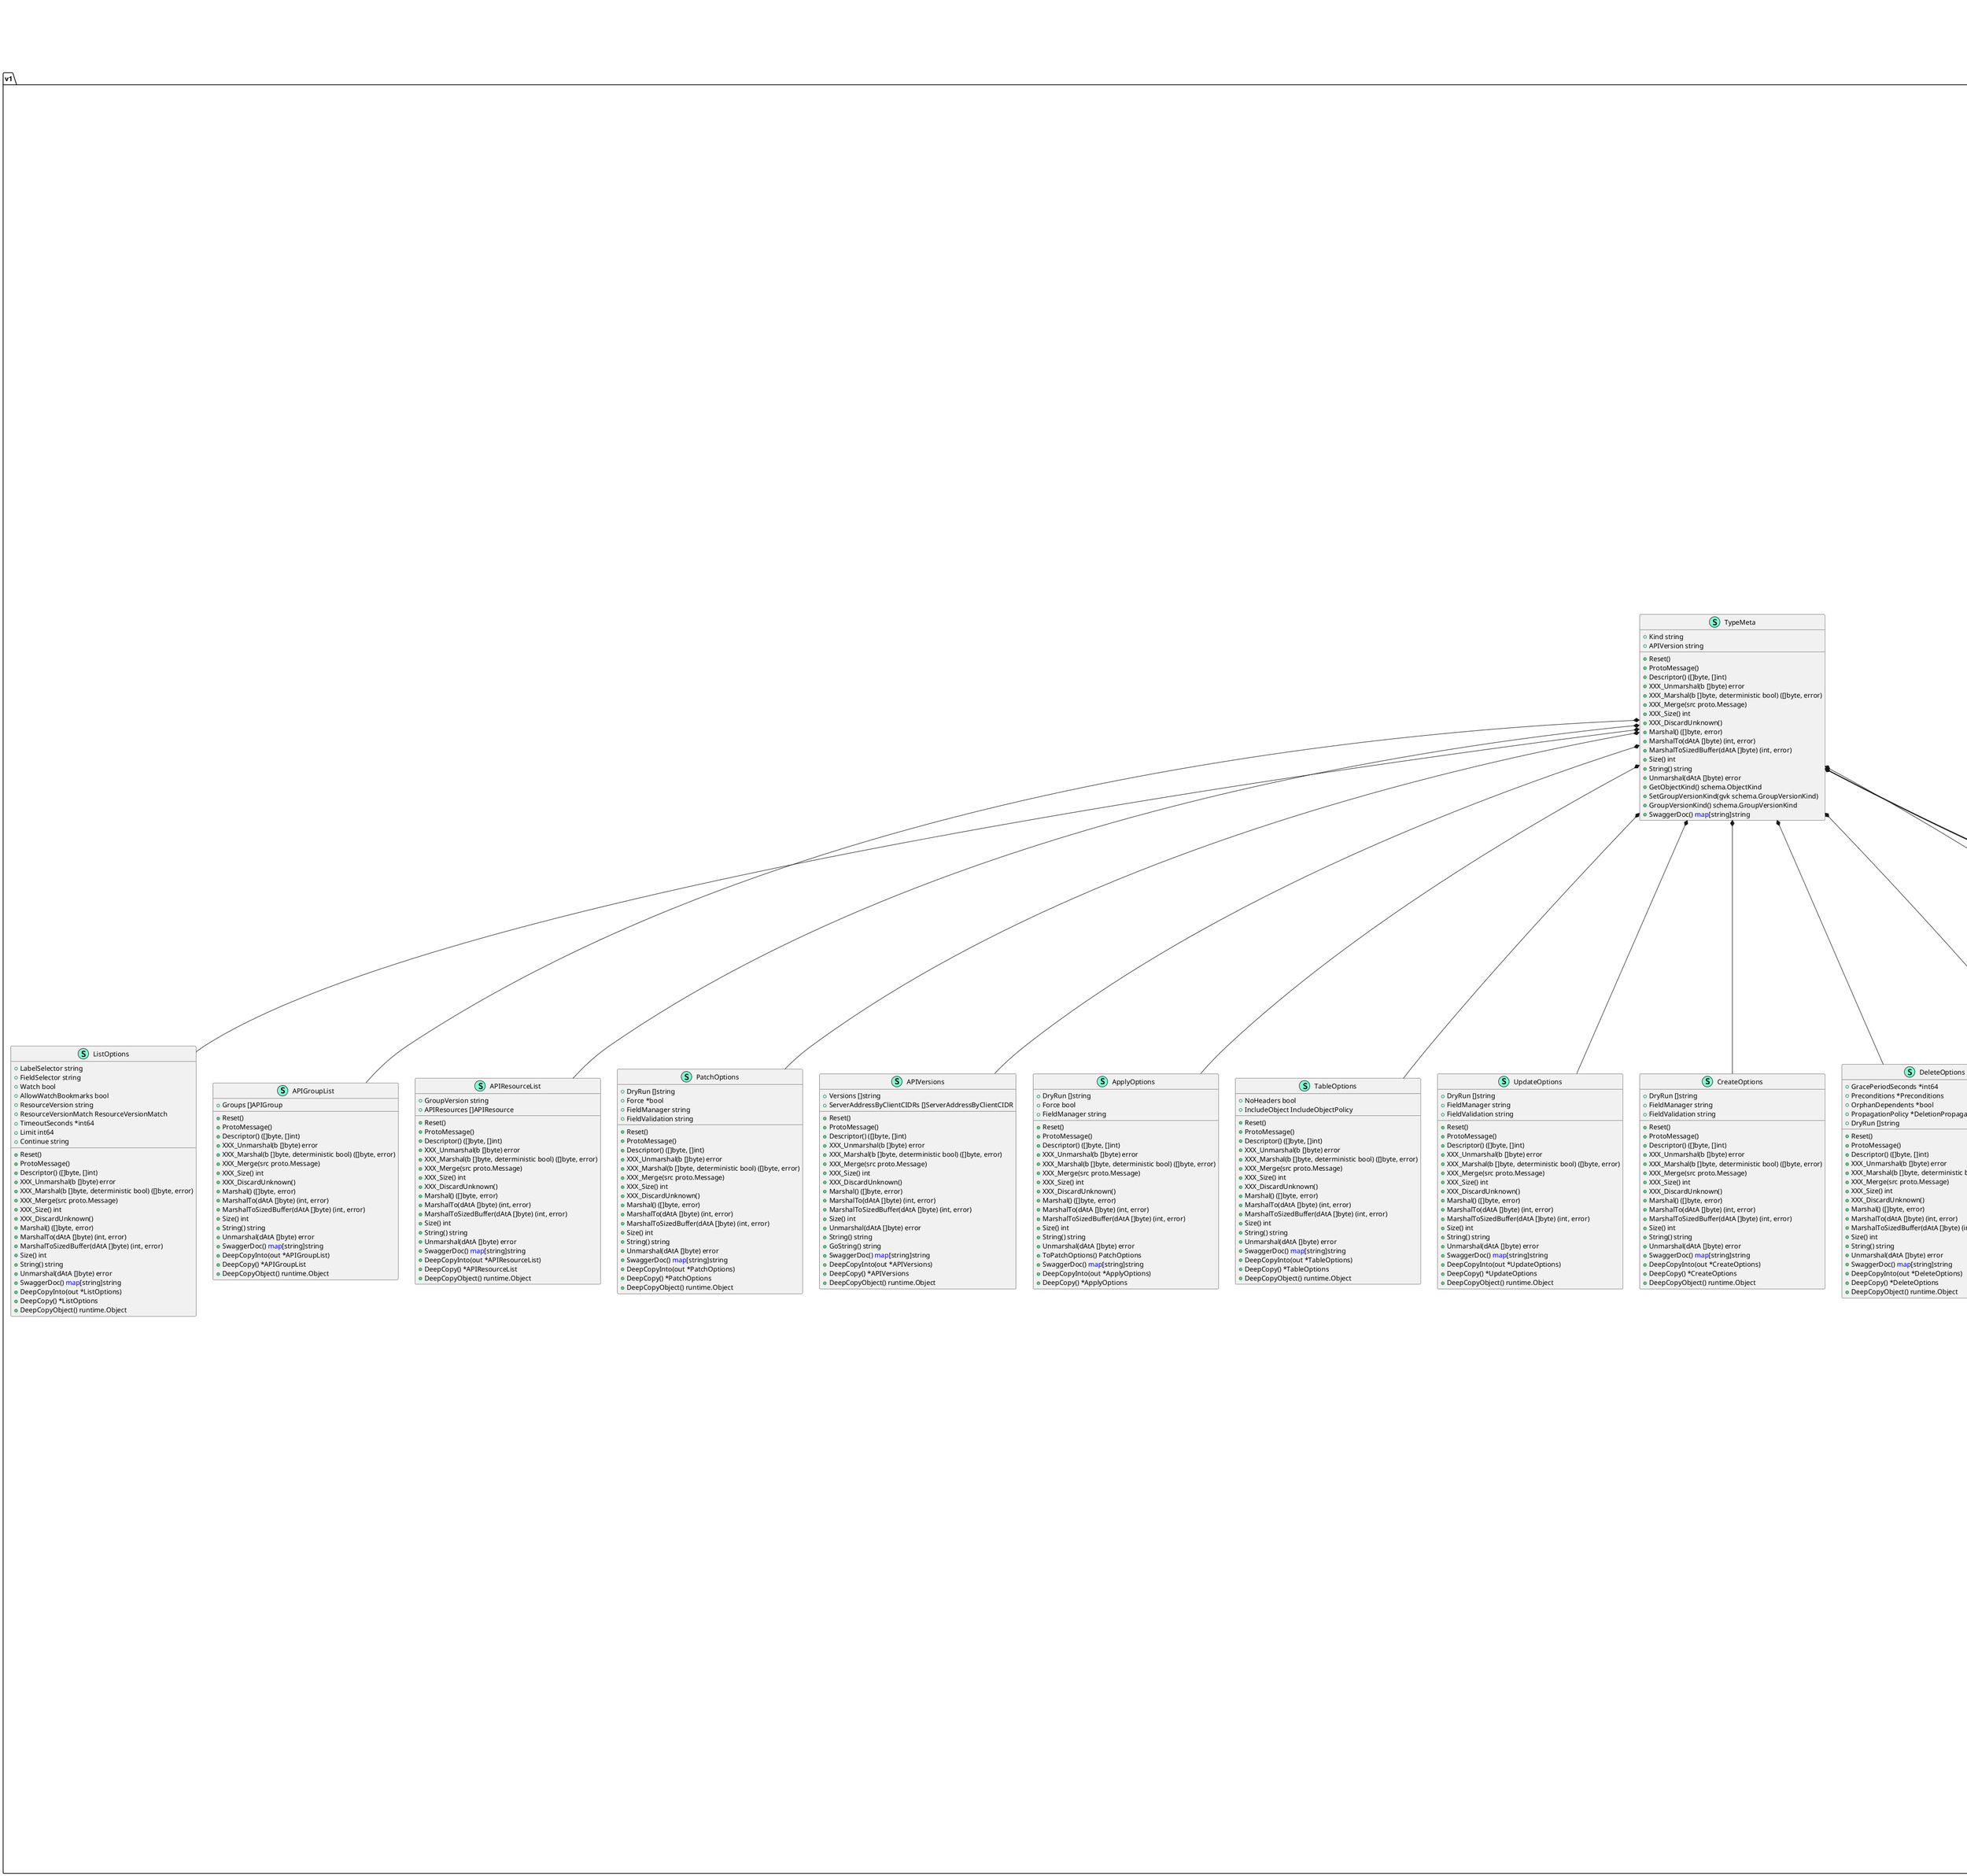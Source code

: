 @startuml
namespace unstructured {
    class Unstructured << (S,Aquamarine) >> {
        + Object <font color=blue>map</font>[string]<font color=blue>interface</font>{}

        - setNestedField(value <font color=blue>interface</font>{}, fields ...string) 
        - setNestedStringSlice(value []string, fields ...string) 
        - setNestedSlice(value []<font color=blue>interface</font>{}, fields ...string) 
        - setNestedMap(value <font color=blue>map</font>[string]string, fields ...string) 

        + GetObjectKind() schema.ObjectKind
        + IsList() bool
        + ToList() (*UnstructuredList, error)
        + EachListItem(fn <font color=blue>func</font>(runtime.Object) error) error
        + UnstructuredContent() <font color=blue>map</font>[string]<font color=blue>interface</font>{}
        + SetUnstructuredContent(content <font color=blue>map</font>[string]<font color=blue>interface</font>{}) 
        + MarshalJSON() ([]byte, error)
        + UnmarshalJSON(b []byte) error
        + NewEmptyInstance() runtime.Unstructured
        + DeepCopy() *Unstructured
        + GetOwnerReferences() []v1.OwnerReference
        + SetOwnerReferences(references []v1.OwnerReference) 
        + GetAPIVersion() string
        + SetAPIVersion(version string) 
        + GetKind() string
        + SetKind(kind string) 
        + GetNamespace() string
        + SetNamespace(namespace string) 
        + GetName() string
        + SetName(name string) 
        + GetGenerateName() string
        + SetGenerateName(generateName string) 
        + GetUID() types.UID
        + SetUID(uid types.UID) 
        + GetResourceVersion() string
        + SetResourceVersion(resourceVersion string) 
        + GetGeneration() int64
        + SetGeneration(generation int64) 
        + GetSelfLink() string
        + SetSelfLink(selfLink string) 
        + GetContinue() string
        + SetContinue(c string) 
        + GetRemainingItemCount() *int64
        + SetRemainingItemCount(c *int64) 
        + GetCreationTimestamp() v1.Time
        + SetCreationTimestamp(timestamp v1.Time) 
        + GetDeletionTimestamp() *v1.Time
        + SetDeletionTimestamp(timestamp *v1.Time) 
        + GetDeletionGracePeriodSeconds() *int64
        + SetDeletionGracePeriodSeconds(deletionGracePeriodSeconds *int64) 
        + GetLabels() <font color=blue>map</font>[string]string
        + SetLabels(labels <font color=blue>map</font>[string]string) 
        + GetAnnotations() <font color=blue>map</font>[string]string
        + SetAnnotations(annotations <font color=blue>map</font>[string]string) 
        + SetGroupVersionKind(gvk schema.GroupVersionKind) 
        + GroupVersionKind() schema.GroupVersionKind
        + GetFinalizers() []string
        + SetFinalizers(finalizers []string) 
        + GetManagedFields() []v1.ManagedFieldsEntry
        + SetManagedFields(managedFields []v1.ManagedFieldsEntry) 
        + DeepCopyInto(out *Unstructured) 
        + DeepCopyObject() runtime.Object

    }
    class UnstructuredList << (S,Aquamarine) >> {
        + Object <font color=blue>map</font>[string]<font color=blue>interface</font>{}
        + Items []Unstructured

        - setNestedField(value <font color=blue>interface</font>{}, fields ...string) 

        + GetObjectKind() schema.ObjectKind
        + IsList() bool
        + EachListItem(fn <font color=blue>func</font>(runtime.Object) error) error
        + NewEmptyInstance() runtime.Unstructured
        + UnstructuredContent() <font color=blue>map</font>[string]<font color=blue>interface</font>{}
        + SetUnstructuredContent(content <font color=blue>map</font>[string]<font color=blue>interface</font>{}) 
        + DeepCopy() *UnstructuredList
        + MarshalJSON() ([]byte, error)
        + UnmarshalJSON(b []byte) error
        + GetAPIVersion() string
        + SetAPIVersion(version string) 
        + GetKind() string
        + SetKind(kind string) 
        + GetResourceVersion() string
        + SetResourceVersion(version string) 
        + GetSelfLink() string
        + SetSelfLink(selfLink string) 
        + GetContinue() string
        + SetContinue(c string) 
        + GetRemainingItemCount() *int64
        + SetRemainingItemCount(c *int64) 
        + SetGroupVersionKind(gvk schema.GroupVersionKind) 
        + GroupVersionKind() schema.GroupVersionKind
        + DeepCopyInto(out *UnstructuredList) 
        + DeepCopyObject() runtime.Object

    }
    class jsonFallbackEncoder << (S,Aquamarine) >> {
        - encoder runtime.Encoder
        - identifier runtime.Identifier

        + Encode(obj runtime.Object, w io.Writer) error
        + Identifier() runtime.Identifier

    }
    class unstructuredJSONScheme << (S,Aquamarine) >> {
        - doEncode(obj runtime.Object, w io.Writer) error
        - decode(data []byte) (runtime.Object, error)
        - decodeInto(data []byte, obj runtime.Object) error
        - decodeToUnstructured(data []byte, unstruct *Unstructured) error
        - decodeToList(data []byte, list *UnstructuredList) error

        + Decode(data []byte, _ *schema.GroupVersionKind, obj runtime.Object) (runtime.Object, *schema.GroupVersionKind, error)
        + Encode(obj runtime.Object, w io.Writer) error
        + Identifier() runtime.Identifier

    }
}

"v1.Common" <|-- "unstructured.Unstructured"
"v1.ListInterface" <|-- "unstructured.Unstructured"
"v1.Object" <|-- "unstructured.Unstructured"
"v1.Type" <|-- "unstructured.Unstructured"
"v1.Common" <|-- "unstructured.UnstructuredList"
"v1.ListInterface" <|-- "unstructured.UnstructuredList"
"v1.Type" <|-- "unstructured.UnstructuredList"

namespace unstructuredscheme {
    class unstructuredCreator << (S,Aquamarine) >> {
        + New(kind schema.GroupVersionKind) (runtime.Object, error)

    }
    class unstructuredDefaulter << (S,Aquamarine) >> {
        + Default(in runtime.Object) 

    }
    class unstructuredNegotiatedSerializer << (S,Aquamarine) >> {
        - scheme *runtime.Scheme
        - typer runtime.ObjectTyper
        - creator runtime.ObjectCreater

        + SupportedMediaTypes() []runtime.SerializerInfo
        + EncoderForVersion(encoder runtime.Encoder, gv runtime.GroupVersioner) runtime.Encoder
        + DecoderToVersion(decoder runtime.Decoder, gv runtime.GroupVersioner) runtime.Decoder

    }
    class unstructuredObjectTyper << (S,Aquamarine) >> {
        + ObjectKinds(obj runtime.Object) ([]schema.GroupVersionKind, bool, error)
        + Recognizes(gvk schema.GroupVersionKind) bool

    }
}


namespace v1 {
    class APIGroup << (S,Aquamarine) >> {
        + Name string
        + Versions []GroupVersionForDiscovery
        + PreferredVersion GroupVersionForDiscovery
        + ServerAddressByClientCIDRs []ServerAddressByClientCIDR

        + Reset() 
        + ProtoMessage() 
        + Descriptor() ([]byte, []int)
        + XXX_Unmarshal(b []byte) error
        + XXX_Marshal(b []byte, deterministic bool) ([]byte, error)
        + XXX_Merge(src proto.Message) 
        + XXX_Size() int
        + XXX_DiscardUnknown() 
        + Marshal() ([]byte, error)
        + MarshalTo(dAtA []byte) (int, error)
        + MarshalToSizedBuffer(dAtA []byte) (int, error)
        + Size() int
        + String() string
        + Unmarshal(dAtA []byte) error
        + SwaggerDoc() <font color=blue>map</font>[string]string
        + DeepCopyInto(out *APIGroup) 
        + DeepCopy() *APIGroup
        + DeepCopyObject() runtime.Object

    }
    class APIGroupList << (S,Aquamarine) >> {
        + Groups []APIGroup

        + Reset() 
        + ProtoMessage() 
        + Descriptor() ([]byte, []int)
        + XXX_Unmarshal(b []byte) error
        + XXX_Marshal(b []byte, deterministic bool) ([]byte, error)
        + XXX_Merge(src proto.Message) 
        + XXX_Size() int
        + XXX_DiscardUnknown() 
        + Marshal() ([]byte, error)
        + MarshalTo(dAtA []byte) (int, error)
        + MarshalToSizedBuffer(dAtA []byte) (int, error)
        + Size() int
        + String() string
        + Unmarshal(dAtA []byte) error
        + SwaggerDoc() <font color=blue>map</font>[string]string
        + DeepCopyInto(out *APIGroupList) 
        + DeepCopy() *APIGroupList
        + DeepCopyObject() runtime.Object

    }
    class APIResource << (S,Aquamarine) >> {
        + Name string
        + SingularName string
        + Namespaced bool
        + Group string
        + Version string
        + Kind string
        + Verbs Verbs
        + ShortNames []string
        + Categories []string
        + StorageVersionHash string

        + Reset() 
        + ProtoMessage() 
        + Descriptor() ([]byte, []int)
        + XXX_Unmarshal(b []byte) error
        + XXX_Marshal(b []byte, deterministic bool) ([]byte, error)
        + XXX_Merge(src proto.Message) 
        + XXX_Size() int
        + XXX_DiscardUnknown() 
        + Marshal() ([]byte, error)
        + MarshalTo(dAtA []byte) (int, error)
        + MarshalToSizedBuffer(dAtA []byte) (int, error)
        + Size() int
        + String() string
        + Unmarshal(dAtA []byte) error
        + SwaggerDoc() <font color=blue>map</font>[string]string
        + DeepCopyInto(out *APIResource) 
        + DeepCopy() *APIResource

    }
    class APIResourceList << (S,Aquamarine) >> {
        + GroupVersion string
        + APIResources []APIResource

        + Reset() 
        + ProtoMessage() 
        + Descriptor() ([]byte, []int)
        + XXX_Unmarshal(b []byte) error
        + XXX_Marshal(b []byte, deterministic bool) ([]byte, error)
        + XXX_Merge(src proto.Message) 
        + XXX_Size() int
        + XXX_DiscardUnknown() 
        + Marshal() ([]byte, error)
        + MarshalTo(dAtA []byte) (int, error)
        + MarshalToSizedBuffer(dAtA []byte) (int, error)
        + Size() int
        + String() string
        + Unmarshal(dAtA []byte) error
        + SwaggerDoc() <font color=blue>map</font>[string]string
        + DeepCopyInto(out *APIResourceList) 
        + DeepCopy() *APIResourceList
        + DeepCopyObject() runtime.Object

    }
    class APIVersions << (S,Aquamarine) >> {
        + Versions []string
        + ServerAddressByClientCIDRs []ServerAddressByClientCIDR

        + Reset() 
        + ProtoMessage() 
        + Descriptor() ([]byte, []int)
        + XXX_Unmarshal(b []byte) error
        + XXX_Marshal(b []byte, deterministic bool) ([]byte, error)
        + XXX_Merge(src proto.Message) 
        + XXX_Size() int
        + XXX_DiscardUnknown() 
        + Marshal() ([]byte, error)
        + MarshalTo(dAtA []byte) (int, error)
        + MarshalToSizedBuffer(dAtA []byte) (int, error)
        + Size() int
        + Unmarshal(dAtA []byte) error
        + String() string
        + GoString() string
        + SwaggerDoc() <font color=blue>map</font>[string]string
        + DeepCopyInto(out *APIVersions) 
        + DeepCopy() *APIVersions
        + DeepCopyObject() runtime.Object

    }
    class ApplyOptions << (S,Aquamarine) >> {
        + DryRun []string
        + Force bool
        + FieldManager string

        + Reset() 
        + ProtoMessage() 
        + Descriptor() ([]byte, []int)
        + XXX_Unmarshal(b []byte) error
        + XXX_Marshal(b []byte, deterministic bool) ([]byte, error)
        + XXX_Merge(src proto.Message) 
        + XXX_Size() int
        + XXX_DiscardUnknown() 
        + Marshal() ([]byte, error)
        + MarshalTo(dAtA []byte) (int, error)
        + MarshalToSizedBuffer(dAtA []byte) (int, error)
        + Size() int
        + String() string
        + Unmarshal(dAtA []byte) error
        + ToPatchOptions() PatchOptions
        + SwaggerDoc() <font color=blue>map</font>[string]string
        + DeepCopyInto(out *ApplyOptions) 
        + DeepCopy() *ApplyOptions

    }
    interface Common  {
        + GetResourceVersion() string
        + SetResourceVersion(version string) 
        + GetSelfLink() string
        + SetSelfLink(selfLink string) 

    }
    class Condition << (S,Aquamarine) >> {
        + Type string
        + Status ConditionStatus
        + ObservedGeneration int64
        + LastTransitionTime Time
        + Reason string
        + Message string

        + Reset() 
        + ProtoMessage() 
        + Descriptor() ([]byte, []int)
        + XXX_Unmarshal(b []byte) error
        + XXX_Marshal(b []byte, deterministic bool) ([]byte, error)
        + XXX_Merge(src proto.Message) 
        + XXX_Size() int
        + XXX_DiscardUnknown() 
        + Marshal() ([]byte, error)
        + MarshalTo(dAtA []byte) (int, error)
        + MarshalToSizedBuffer(dAtA []byte) (int, error)
        + Size() int
        + String() string
        + Unmarshal(dAtA []byte) error
        + SwaggerDoc() <font color=blue>map</font>[string]string
        + DeepCopyInto(out *Condition) 
        + DeepCopy() *Condition

    }
    class CreateOptions << (S,Aquamarine) >> {
        + DryRun []string
        + FieldManager string
        + FieldValidation string

        + Reset() 
        + ProtoMessage() 
        + Descriptor() ([]byte, []int)
        + XXX_Unmarshal(b []byte) error
        + XXX_Marshal(b []byte, deterministic bool) ([]byte, error)
        + XXX_Merge(src proto.Message) 
        + XXX_Size() int
        + XXX_DiscardUnknown() 
        + Marshal() ([]byte, error)
        + MarshalTo(dAtA []byte) (int, error)
        + MarshalToSizedBuffer(dAtA []byte) (int, error)
        + Size() int
        + String() string
        + Unmarshal(dAtA []byte) error
        + SwaggerDoc() <font color=blue>map</font>[string]string
        + DeepCopyInto(out *CreateOptions) 
        + DeepCopy() *CreateOptions
        + DeepCopyObject() runtime.Object

    }
    class DeleteOptions << (S,Aquamarine) >> {
        + GracePeriodSeconds *int64
        + Preconditions *Preconditions
        + OrphanDependents *bool
        + PropagationPolicy *DeletionPropagation
        + DryRun []string

        + Reset() 
        + ProtoMessage() 
        + Descriptor() ([]byte, []int)
        + XXX_Unmarshal(b []byte) error
        + XXX_Marshal(b []byte, deterministic bool) ([]byte, error)
        + XXX_Merge(src proto.Message) 
        + XXX_Size() int
        + XXX_DiscardUnknown() 
        + Marshal() ([]byte, error)
        + MarshalTo(dAtA []byte) (int, error)
        + MarshalToSizedBuffer(dAtA []byte) (int, error)
        + Size() int
        + String() string
        + Unmarshal(dAtA []byte) error
        + SwaggerDoc() <font color=blue>map</font>[string]string
        + DeepCopyInto(out *DeleteOptions) 
        + DeepCopy() *DeleteOptions
        + DeepCopyObject() runtime.Object

    }
    class Duration << (S,Aquamarine) >> {
        + UnmarshalJSON(b []byte) error
        + MarshalJSON() ([]byte, error)
        + ToUnstructured() <font color=blue>interface</font>{}
        + OpenAPISchemaType() []string
        + OpenAPISchemaFormat() string
        + Reset() 
        + ProtoMessage() 
        + Descriptor() ([]byte, []int)
        + XXX_Unmarshal(b []byte) error
        + XXX_Marshal(b []byte, deterministic bool) ([]byte, error)
        + XXX_Merge(src proto.Message) 
        + XXX_Size() int
        + XXX_DiscardUnknown() 
        + Marshal() ([]byte, error)
        + MarshalTo(dAtA []byte) (int, error)
        + MarshalToSizedBuffer(dAtA []byte) (int, error)
        + Size() int
        + String() string
        + Unmarshal(dAtA []byte) error
        + DeepCopyInto(out *Duration) 
        + DeepCopy() *Duration

    }
    class FieldsV1 << (S,Aquamarine) >> {
        + Raw []byte

        + Reset() 
        + ProtoMessage() 
        + Descriptor() ([]byte, []int)
        + XXX_Unmarshal(b []byte) error
        + XXX_Marshal(b []byte, deterministic bool) ([]byte, error)
        + XXX_Merge(src proto.Message) 
        + XXX_Size() int
        + XXX_DiscardUnknown() 
        + Marshal() ([]byte, error)
        + MarshalTo(dAtA []byte) (int, error)
        + MarshalToSizedBuffer(dAtA []byte) (int, error)
        + Size() int
        + Unmarshal(dAtA []byte) error
        + MarshalJSON() ([]byte, error)
        + UnmarshalJSON(b []byte) error
        + String() string
        + SwaggerDoc() <font color=blue>map</font>[string]string
        + DeepCopyInto(out *FieldsV1) 
        + DeepCopy() *FieldsV1

    }
    class GetOptions << (S,Aquamarine) >> {
        + ResourceVersion string

        + Reset() 
        + ProtoMessage() 
        + Descriptor() ([]byte, []int)
        + XXX_Unmarshal(b []byte) error
        + XXX_Marshal(b []byte, deterministic bool) ([]byte, error)
        + XXX_Merge(src proto.Message) 
        + XXX_Size() int
        + XXX_DiscardUnknown() 
        + Marshal() ([]byte, error)
        + MarshalTo(dAtA []byte) (int, error)
        + MarshalToSizedBuffer(dAtA []byte) (int, error)
        + Size() int
        + String() string
        + Unmarshal(dAtA []byte) error
        + SwaggerDoc() <font color=blue>map</font>[string]string
        + DeepCopyInto(out *GetOptions) 
        + DeepCopy() *GetOptions
        + DeepCopyObject() runtime.Object

    }
    class GroupKind << (S,Aquamarine) >> {
        + Group string
        + Kind string

        + Reset() 
        + ProtoMessage() 
        + Descriptor() ([]byte, []int)
        + XXX_Unmarshal(b []byte) error
        + XXX_Marshal(b []byte, deterministic bool) ([]byte, error)
        + XXX_Merge(src proto.Message) 
        + XXX_Size() int
        + XXX_DiscardUnknown() 
        + Marshal() ([]byte, error)
        + MarshalTo(dAtA []byte) (int, error)
        + MarshalToSizedBuffer(dAtA []byte) (int, error)
        + Size() int
        + Unmarshal(dAtA []byte) error
        + String() string
        + DeepCopyInto(out *GroupKind) 
        + DeepCopy() *GroupKind

    }
    class GroupResource << (S,Aquamarine) >> {
        + Group string
        + Resource string

        + Reset() 
        + ProtoMessage() 
        + Descriptor() ([]byte, []int)
        + XXX_Unmarshal(b []byte) error
        + XXX_Marshal(b []byte, deterministic bool) ([]byte, error)
        + XXX_Merge(src proto.Message) 
        + XXX_Size() int
        + XXX_DiscardUnknown() 
        + Marshal() ([]byte, error)
        + MarshalTo(dAtA []byte) (int, error)
        + MarshalToSizedBuffer(dAtA []byte) (int, error)
        + Size() int
        + Unmarshal(dAtA []byte) error
        + String() string
        + DeepCopyInto(out *GroupResource) 
        + DeepCopy() *GroupResource

    }
    class GroupVersion << (S,Aquamarine) >> {
        + Group string
        + Version string

        - unmarshal(value []byte) error

        + Reset() 
        + ProtoMessage() 
        + Descriptor() ([]byte, []int)
        + XXX_Unmarshal(b []byte) error
        + XXX_Marshal(b []byte, deterministic bool) ([]byte, error)
        + XXX_Merge(src proto.Message) 
        + XXX_Size() int
        + XXX_DiscardUnknown() 
        + Marshal() ([]byte, error)
        + MarshalTo(dAtA []byte) (int, error)
        + MarshalToSizedBuffer(dAtA []byte) (int, error)
        + Size() int
        + Unmarshal(dAtA []byte) error
        + Empty() bool
        + String() string
        + MarshalJSON() ([]byte, error)
        + UnmarshalJSON(value []byte) error
        + UnmarshalText(value []byte) error
        + DeepCopyInto(out *GroupVersion) 
        + DeepCopy() *GroupVersion

    }
    class GroupVersionForDiscovery << (S,Aquamarine) >> {
        + GroupVersion string
        + Version string

        + Reset() 
        + ProtoMessage() 
        + Descriptor() ([]byte, []int)
        + XXX_Unmarshal(b []byte) error
        + XXX_Marshal(b []byte, deterministic bool) ([]byte, error)
        + XXX_Merge(src proto.Message) 
        + XXX_Size() int
        + XXX_DiscardUnknown() 
        + Marshal() ([]byte, error)
        + MarshalTo(dAtA []byte) (int, error)
        + MarshalToSizedBuffer(dAtA []byte) (int, error)
        + Size() int
        + String() string
        + Unmarshal(dAtA []byte) error
        + SwaggerDoc() <font color=blue>map</font>[string]string
        + DeepCopyInto(out *GroupVersionForDiscovery) 
        + DeepCopy() *GroupVersionForDiscovery

    }
    class GroupVersionKind << (S,Aquamarine) >> {
        + Group string
        + Version string
        + Kind string

        + Reset() 
        + ProtoMessage() 
        + Descriptor() ([]byte, []int)
        + XXX_Unmarshal(b []byte) error
        + XXX_Marshal(b []byte, deterministic bool) ([]byte, error)
        + XXX_Merge(src proto.Message) 
        + XXX_Size() int
        + XXX_DiscardUnknown() 
        + Marshal() ([]byte, error)
        + MarshalTo(dAtA []byte) (int, error)
        + MarshalToSizedBuffer(dAtA []byte) (int, error)
        + Size() int
        + Unmarshal(dAtA []byte) error
        + String() string
        + DeepCopyInto(out *GroupVersionKind) 
        + DeepCopy() *GroupVersionKind

    }
    class GroupVersionResource << (S,Aquamarine) >> {
        + Group string
        + Version string
        + Resource string

        + Reset() 
        + ProtoMessage() 
        + Descriptor() ([]byte, []int)
        + XXX_Unmarshal(b []byte) error
        + XXX_Marshal(b []byte, deterministic bool) ([]byte, error)
        + XXX_Merge(src proto.Message) 
        + XXX_Size() int
        + XXX_DiscardUnknown() 
        + Marshal() ([]byte, error)
        + MarshalTo(dAtA []byte) (int, error)
        + MarshalToSizedBuffer(dAtA []byte) (int, error)
        + Size() int
        + Unmarshal(dAtA []byte) error
        + String() string
        + DeepCopyInto(out *GroupVersionResource) 
        + DeepCopy() *GroupVersionResource

    }
    class InternalEvent << (S,Aquamarine) >> {
        + GetObjectKind() schema.ObjectKind
        + DeepCopyObject() runtime.Object
        + DeepCopyInto(out *InternalEvent) 
        + DeepCopy() *InternalEvent

    }
    class LabelSelector << (S,Aquamarine) >> {
        + MatchLabels <font color=blue>map</font>[string]string
        + MatchExpressions []LabelSelectorRequirement

        + Reset() 
        + ProtoMessage() 
        + Descriptor() ([]byte, []int)
        + XXX_Unmarshal(b []byte) error
        + XXX_Marshal(b []byte, deterministic bool) ([]byte, error)
        + XXX_Merge(src proto.Message) 
        + XXX_Size() int
        + XXX_DiscardUnknown() 
        + Marshal() ([]byte, error)
        + MarshalTo(dAtA []byte) (int, error)
        + MarshalToSizedBuffer(dAtA []byte) (int, error)
        + Size() int
        + String() string
        + Unmarshal(dAtA []byte) error
        + SwaggerDoc() <font color=blue>map</font>[string]string
        + DeepCopyInto(out *LabelSelector) 
        + DeepCopy() *LabelSelector

    }
    class LabelSelectorRequirement << (S,Aquamarine) >> {
        + Key string
        + Operator LabelSelectorOperator
        + Values []string

        + Reset() 
        + ProtoMessage() 
        + Descriptor() ([]byte, []int)
        + XXX_Unmarshal(b []byte) error
        + XXX_Marshal(b []byte, deterministic bool) ([]byte, error)
        + XXX_Merge(src proto.Message) 
        + XXX_Size() int
        + XXX_DiscardUnknown() 
        + Marshal() ([]byte, error)
        + MarshalTo(dAtA []byte) (int, error)
        + MarshalToSizedBuffer(dAtA []byte) (int, error)
        + Size() int
        + String() string
        + Unmarshal(dAtA []byte) error
        + SwaggerDoc() <font color=blue>map</font>[string]string
        + DeepCopyInto(out *LabelSelectorRequirement) 
        + DeepCopy() *LabelSelectorRequirement

    }
    class List << (S,Aquamarine) >> {
        + Items []runtime.RawExtension

        + Reset() 
        + ProtoMessage() 
        + Descriptor() ([]byte, []int)
        + XXX_Unmarshal(b []byte) error
        + XXX_Marshal(b []byte, deterministic bool) ([]byte, error)
        + XXX_Merge(src proto.Message) 
        + XXX_Size() int
        + XXX_DiscardUnknown() 
        + Marshal() ([]byte, error)
        + MarshalTo(dAtA []byte) (int, error)
        + MarshalToSizedBuffer(dAtA []byte) (int, error)
        + Size() int
        + String() string
        + Unmarshal(dAtA []byte) error
        + SwaggerDoc() <font color=blue>map</font>[string]string
        + DeepCopyInto(out *List) 
        + DeepCopy() *List
        + DeepCopyObject() runtime.Object

    }
    interface ListInterface  {
        + GetResourceVersion() string
        + SetResourceVersion(version string) 
        + GetSelfLink() string
        + SetSelfLink(selfLink string) 
        + GetContinue() string
        + SetContinue(c string) 
        + GetRemainingItemCount() *int64
        + SetRemainingItemCount(c *int64) 

    }
    class ListMeta << (S,Aquamarine) >> {
        + SelfLink string
        + ResourceVersion string
        + Continue string
        + RemainingItemCount *int64

        + Reset() 
        + ProtoMessage() 
        + Descriptor() ([]byte, []int)
        + XXX_Unmarshal(b []byte) error
        + XXX_Marshal(b []byte, deterministic bool) ([]byte, error)
        + XXX_Merge(src proto.Message) 
        + XXX_Size() int
        + XXX_DiscardUnknown() 
        + Marshal() ([]byte, error)
        + MarshalTo(dAtA []byte) (int, error)
        + MarshalToSizedBuffer(dAtA []byte) (int, error)
        + Size() int
        + String() string
        + Unmarshal(dAtA []byte) error
        + GetResourceVersion() string
        + SetResourceVersion(version string) 
        + GetSelfLink() string
        + SetSelfLink(selfLink string) 
        + GetContinue() string
        + SetContinue(c string) 
        + GetRemainingItemCount() *int64
        + SetRemainingItemCount(c *int64) 
        + GetListMeta() ListInterface
        + SwaggerDoc() <font color=blue>map</font>[string]string
        + DeepCopyInto(out *ListMeta) 
        + DeepCopy() *ListMeta

    }
    interface ListMetaAccessor  {
        + GetListMeta() ListInterface

    }
    class ListOptions << (S,Aquamarine) >> {
        + LabelSelector string
        + FieldSelector string
        + Watch bool
        + AllowWatchBookmarks bool
        + ResourceVersion string
        + ResourceVersionMatch ResourceVersionMatch
        + TimeoutSeconds *int64
        + Limit int64
        + Continue string

        + Reset() 
        + ProtoMessage() 
        + Descriptor() ([]byte, []int)
        + XXX_Unmarshal(b []byte) error
        + XXX_Marshal(b []byte, deterministic bool) ([]byte, error)
        + XXX_Merge(src proto.Message) 
        + XXX_Size() int
        + XXX_DiscardUnknown() 
        + Marshal() ([]byte, error)
        + MarshalTo(dAtA []byte) (int, error)
        + MarshalToSizedBuffer(dAtA []byte) (int, error)
        + Size() int
        + String() string
        + Unmarshal(dAtA []byte) error
        + SwaggerDoc() <font color=blue>map</font>[string]string
        + DeepCopyInto(out *ListOptions) 
        + DeepCopy() *ListOptions
        + DeepCopyObject() runtime.Object

    }
    class ManagedFieldsEntry << (S,Aquamarine) >> {
        + Manager string
        + Operation ManagedFieldsOperationType
        + APIVersion string
        + Time *Time
        + FieldsType string
        + FieldsV1 *FieldsV1
        + Subresource string

        + Reset() 
        + ProtoMessage() 
        + Descriptor() ([]byte, []int)
        + XXX_Unmarshal(b []byte) error
        + XXX_Marshal(b []byte, deterministic bool) ([]byte, error)
        + XXX_Merge(src proto.Message) 
        + XXX_Size() int
        + XXX_DiscardUnknown() 
        + Marshal() ([]byte, error)
        + MarshalTo(dAtA []byte) (int, error)
        + MarshalToSizedBuffer(dAtA []byte) (int, error)
        + Size() int
        + String() string
        + Unmarshal(dAtA []byte) error
        + SwaggerDoc() <font color=blue>map</font>[string]string
        + DeepCopyInto(out *ManagedFieldsEntry) 
        + DeepCopy() *ManagedFieldsEntry

    }
    class MicroTime << (S,Aquamarine) >> {
        + Reset() 
        + ProtoMessage() 
        + Descriptor() ([]byte, []int)
        + XXX_Unmarshal(b []byte) error
        + XXX_Marshal(b []byte, deterministic bool) ([]byte, error)
        + XXX_Merge(src proto.Message) 
        + XXX_Size() int
        + XXX_DiscardUnknown() 
        + DeepCopyInto(out *MicroTime) 
        + IsZero() bool
        + Before(u *MicroTime) bool
        + Equal(u *MicroTime) bool
        + BeforeTime(u *Time) bool
        + EqualTime(u *Time) bool
        + UnmarshalJSON(b []byte) error
        + UnmarshalQueryParameter(str string) error
        + MarshalJSON() ([]byte, error)
        + OpenAPISchemaType() []string
        + OpenAPISchemaFormat() string
        + MarshalQueryParameter() (string, error)
        + Fuzz(c gofuzz.Continue) 
        + ProtoMicroTime() *Timestamp
        + Size() int
        + Unmarshal(data []byte) error
        + Marshal() ([]byte, error)
        + MarshalTo(data []byte) (int, error)
        + MarshalToSizedBuffer(data []byte) (int, error)
        + DeepCopy() *MicroTime

    }
    interface Object  {
        + GetNamespace() string
        + SetNamespace(namespace string) 
        + GetName() string
        + SetName(name string) 
        + GetGenerateName() string
        + SetGenerateName(name string) 
        + GetUID() types.UID
        + SetUID(uid types.UID) 
        + GetResourceVersion() string
        + SetResourceVersion(version string) 
        + GetGeneration() int64
        + SetGeneration(generation int64) 
        + GetSelfLink() string
        + SetSelfLink(selfLink string) 
        + GetCreationTimestamp() Time
        + SetCreationTimestamp(timestamp Time) 
        + GetDeletionTimestamp() *Time
        + SetDeletionTimestamp(timestamp *Time) 
        + GetDeletionGracePeriodSeconds() *int64
        + SetDeletionGracePeriodSeconds( *int64) 
        + GetLabels() <font color=blue>map</font>[string]string
        + SetLabels(labels <font color=blue>map</font>[string]string) 
        + GetAnnotations() <font color=blue>map</font>[string]string
        + SetAnnotations(annotations <font color=blue>map</font>[string]string) 
        + GetFinalizers() []string
        + SetFinalizers(finalizers []string) 
        + GetOwnerReferences() []OwnerReference
        + SetOwnerReferences( []OwnerReference) 
        + GetManagedFields() []ManagedFieldsEntry
        + SetManagedFields(managedFields []ManagedFieldsEntry) 

    }
    class ObjectMeta << (S,Aquamarine) >> {
        + Name string
        + GenerateName string
        + Namespace string
        + SelfLink string
        + UID types.UID
        + ResourceVersion string
        + Generation int64
        + CreationTimestamp Time
        + DeletionTimestamp *Time
        + DeletionGracePeriodSeconds *int64
        + Labels <font color=blue>map</font>[string]string
        + Annotations <font color=blue>map</font>[string]string
        + OwnerReferences []OwnerReference
        + Finalizers []string
        + ManagedFields []ManagedFieldsEntry

        + Reset() 
        + ProtoMessage() 
        + Descriptor() ([]byte, []int)
        + XXX_Unmarshal(b []byte) error
        + XXX_Marshal(b []byte, deterministic bool) ([]byte, error)
        + XXX_Merge(src proto.Message) 
        + XXX_Size() int
        + XXX_DiscardUnknown() 
        + Marshal() ([]byte, error)
        + MarshalTo(dAtA []byte) (int, error)
        + MarshalToSizedBuffer(dAtA []byte) (int, error)
        + Size() int
        + String() string
        + Unmarshal(dAtA []byte) error
        + GetObjectMeta() Object
        + GetNamespace() string
        + SetNamespace(namespace string) 
        + GetName() string
        + SetName(name string) 
        + GetGenerateName() string
        + SetGenerateName(generateName string) 
        + GetUID() types.UID
        + SetUID(uid types.UID) 
        + GetResourceVersion() string
        + SetResourceVersion(version string) 
        + GetGeneration() int64
        + SetGeneration(generation int64) 
        + GetSelfLink() string
        + SetSelfLink(selfLink string) 
        + GetCreationTimestamp() Time
        + SetCreationTimestamp(creationTimestamp Time) 
        + GetDeletionTimestamp() *Time
        + SetDeletionTimestamp(deletionTimestamp *Time) 
        + GetDeletionGracePeriodSeconds() *int64
        + SetDeletionGracePeriodSeconds(deletionGracePeriodSeconds *int64) 
        + GetLabels() <font color=blue>map</font>[string]string
        + SetLabels(labels <font color=blue>map</font>[string]string) 
        + GetAnnotations() <font color=blue>map</font>[string]string
        + SetAnnotations(annotations <font color=blue>map</font>[string]string) 
        + GetFinalizers() []string
        + SetFinalizers(finalizers []string) 
        + GetOwnerReferences() []OwnerReference
        + SetOwnerReferences(references []OwnerReference) 
        + GetManagedFields() []ManagedFieldsEntry
        + SetManagedFields(managedFields []ManagedFieldsEntry) 
        + SwaggerDoc() <font color=blue>map</font>[string]string
        + DeepCopyInto(out *ObjectMeta) 
        + DeepCopy() *ObjectMeta

    }
    interface ObjectMetaAccessor  {
        + GetObjectMeta() Object

    }
    class OwnerReference << (S,Aquamarine) >> {
        + APIVersion string
        + Kind string
        + Name string
        + UID types.UID
        + Controller *bool
        + BlockOwnerDeletion *bool

        + Reset() 
        + ProtoMessage() 
        + Descriptor() ([]byte, []int)
        + XXX_Unmarshal(b []byte) error
        + XXX_Marshal(b []byte, deterministic bool) ([]byte, error)
        + XXX_Merge(src proto.Message) 
        + XXX_Size() int
        + XXX_DiscardUnknown() 
        + Marshal() ([]byte, error)
        + MarshalTo(dAtA []byte) (int, error)
        + MarshalToSizedBuffer(dAtA []byte) (int, error)
        + Size() int
        + String() string
        + Unmarshal(dAtA []byte) error
        + SwaggerDoc() <font color=blue>map</font>[string]string
        + DeepCopyInto(out *OwnerReference) 
        + DeepCopy() *OwnerReference

    }
    class PartialObjectMetadata << (S,Aquamarine) >> {
        + Reset() 
        + ProtoMessage() 
        + Descriptor() ([]byte, []int)
        + XXX_Unmarshal(b []byte) error
        + XXX_Marshal(b []byte, deterministic bool) ([]byte, error)
        + XXX_Merge(src proto.Message) 
        + XXX_Size() int
        + XXX_DiscardUnknown() 
        + Marshal() ([]byte, error)
        + MarshalTo(dAtA []byte) (int, error)
        + MarshalToSizedBuffer(dAtA []byte) (int, error)
        + Size() int
        + String() string
        + Unmarshal(dAtA []byte) error
        + SwaggerDoc() <font color=blue>map</font>[string]string
        + DeepCopyInto(out *PartialObjectMetadata) 
        + DeepCopy() *PartialObjectMetadata
        + DeepCopyObject() runtime.Object

    }
    class PartialObjectMetadataList << (S,Aquamarine) >> {
        + Items []PartialObjectMetadata

        + Reset() 
        + ProtoMessage() 
        + Descriptor() ([]byte, []int)
        + XXX_Unmarshal(b []byte) error
        + XXX_Marshal(b []byte, deterministic bool) ([]byte, error)
        + XXX_Merge(src proto.Message) 
        + XXX_Size() int
        + XXX_DiscardUnknown() 
        + Marshal() ([]byte, error)
        + MarshalTo(dAtA []byte) (int, error)
        + MarshalToSizedBuffer(dAtA []byte) (int, error)
        + Size() int
        + String() string
        + Unmarshal(dAtA []byte) error
        + SwaggerDoc() <font color=blue>map</font>[string]string
        + DeepCopyInto(out *PartialObjectMetadataList) 
        + DeepCopy() *PartialObjectMetadataList
        + DeepCopyObject() runtime.Object

    }
    class Patch << (S,Aquamarine) >> {
        + Reset() 
        + ProtoMessage() 
        + Descriptor() ([]byte, []int)
        + XXX_Unmarshal(b []byte) error
        + XXX_Marshal(b []byte, deterministic bool) ([]byte, error)
        + XXX_Merge(src proto.Message) 
        + XXX_Size() int
        + XXX_DiscardUnknown() 
        + Marshal() ([]byte, error)
        + MarshalTo(dAtA []byte) (int, error)
        + MarshalToSizedBuffer(dAtA []byte) (int, error)
        + Size() int
        + String() string
        + Unmarshal(dAtA []byte) error
        + SwaggerDoc() <font color=blue>map</font>[string]string
        + DeepCopyInto(out *Patch) 
        + DeepCopy() *Patch

    }
    class PatchOptions << (S,Aquamarine) >> {
        + DryRun []string
        + Force *bool
        + FieldManager string
        + FieldValidation string

        + Reset() 
        + ProtoMessage() 
        + Descriptor() ([]byte, []int)
        + XXX_Unmarshal(b []byte) error
        + XXX_Marshal(b []byte, deterministic bool) ([]byte, error)
        + XXX_Merge(src proto.Message) 
        + XXX_Size() int
        + XXX_DiscardUnknown() 
        + Marshal() ([]byte, error)
        + MarshalTo(dAtA []byte) (int, error)
        + MarshalToSizedBuffer(dAtA []byte) (int, error)
        + Size() int
        + String() string
        + Unmarshal(dAtA []byte) error
        + SwaggerDoc() <font color=blue>map</font>[string]string
        + DeepCopyInto(out *PatchOptions) 
        + DeepCopy() *PatchOptions
        + DeepCopyObject() runtime.Object

    }
    class Preconditions << (S,Aquamarine) >> {
        + UID *types.UID
        + ResourceVersion *string

        + Reset() 
        + ProtoMessage() 
        + Descriptor() ([]byte, []int)
        + XXX_Unmarshal(b []byte) error
        + XXX_Marshal(b []byte, deterministic bool) ([]byte, error)
        + XXX_Merge(src proto.Message) 
        + XXX_Size() int
        + XXX_DiscardUnknown() 
        + Marshal() ([]byte, error)
        + MarshalTo(dAtA []byte) (int, error)
        + MarshalToSizedBuffer(dAtA []byte) (int, error)
        + Size() int
        + String() string
        + Unmarshal(dAtA []byte) error
        + SwaggerDoc() <font color=blue>map</font>[string]string
        + DeepCopyInto(out *Preconditions) 
        + DeepCopy() *Preconditions

    }
    class RootPaths << (S,Aquamarine) >> {
        + Paths []string

        + Reset() 
        + ProtoMessage() 
        + Descriptor() ([]byte, []int)
        + XXX_Unmarshal(b []byte) error
        + XXX_Marshal(b []byte, deterministic bool) ([]byte, error)
        + XXX_Merge(src proto.Message) 
        + XXX_Size() int
        + XXX_DiscardUnknown() 
        + Marshal() ([]byte, error)
        + MarshalTo(dAtA []byte) (int, error)
        + MarshalToSizedBuffer(dAtA []byte) (int, error)
        + Size() int
        + String() string
        + Unmarshal(dAtA []byte) error
        + SwaggerDoc() <font color=blue>map</font>[string]string
        + DeepCopyInto(out *RootPaths) 
        + DeepCopy() *RootPaths

    }
    class ServerAddressByClientCIDR << (S,Aquamarine) >> {
        + ClientCIDR string
        + ServerAddress string

        + Reset() 
        + ProtoMessage() 
        + Descriptor() ([]byte, []int)
        + XXX_Unmarshal(b []byte) error
        + XXX_Marshal(b []byte, deterministic bool) ([]byte, error)
        + XXX_Merge(src proto.Message) 
        + XXX_Size() int
        + XXX_DiscardUnknown() 
        + Marshal() ([]byte, error)
        + MarshalTo(dAtA []byte) (int, error)
        + MarshalToSizedBuffer(dAtA []byte) (int, error)
        + Size() int
        + String() string
        + Unmarshal(dAtA []byte) error
        + SwaggerDoc() <font color=blue>map</font>[string]string
        + DeepCopyInto(out *ServerAddressByClientCIDR) 
        + DeepCopy() *ServerAddressByClientCIDR

    }
    class Status << (S,Aquamarine) >> {
        + Status string
        + Message string
        + Reason StatusReason
        + Details *StatusDetails
        + Code int32

        + Reset() 
        + ProtoMessage() 
        + Descriptor() ([]byte, []int)
        + XXX_Unmarshal(b []byte) error
        + XXX_Marshal(b []byte, deterministic bool) ([]byte, error)
        + XXX_Merge(src proto.Message) 
        + XXX_Size() int
        + XXX_DiscardUnknown() 
        + Marshal() ([]byte, error)
        + MarshalTo(dAtA []byte) (int, error)
        + MarshalToSizedBuffer(dAtA []byte) (int, error)
        + Size() int
        + String() string
        + Unmarshal(dAtA []byte) error
        + SwaggerDoc() <font color=blue>map</font>[string]string
        + DeepCopyInto(out *Status) 
        + DeepCopy() *Status
        + DeepCopyObject() runtime.Object

    }
    class StatusCause << (S,Aquamarine) >> {
        + Type CauseType
        + Message string
        + Field string

        + Reset() 
        + ProtoMessage() 
        + Descriptor() ([]byte, []int)
        + XXX_Unmarshal(b []byte) error
        + XXX_Marshal(b []byte, deterministic bool) ([]byte, error)
        + XXX_Merge(src proto.Message) 
        + XXX_Size() int
        + XXX_DiscardUnknown() 
        + Marshal() ([]byte, error)
        + MarshalTo(dAtA []byte) (int, error)
        + MarshalToSizedBuffer(dAtA []byte) (int, error)
        + Size() int
        + String() string
        + Unmarshal(dAtA []byte) error
        + SwaggerDoc() <font color=blue>map</font>[string]string
        + DeepCopyInto(out *StatusCause) 
        + DeepCopy() *StatusCause

    }
    class StatusDetails << (S,Aquamarine) >> {
        + Name string
        + Group string
        + Kind string
        + UID types.UID
        + Causes []StatusCause
        + RetryAfterSeconds int32

        + Reset() 
        + ProtoMessage() 
        + Descriptor() ([]byte, []int)
        + XXX_Unmarshal(b []byte) error
        + XXX_Marshal(b []byte, deterministic bool) ([]byte, error)
        + XXX_Merge(src proto.Message) 
        + XXX_Size() int
        + XXX_DiscardUnknown() 
        + Marshal() ([]byte, error)
        + MarshalTo(dAtA []byte) (int, error)
        + MarshalToSizedBuffer(dAtA []byte) (int, error)
        + Size() int
        + String() string
        + Unmarshal(dAtA []byte) error
        + SwaggerDoc() <font color=blue>map</font>[string]string
        + DeepCopyInto(out *StatusDetails) 
        + DeepCopy() *StatusDetails

    }
    class Table << (S,Aquamarine) >> {
        + ColumnDefinitions []TableColumnDefinition
        + Rows []TableRow

        + SwaggerDoc() <font color=blue>map</font>[string]string
        + DeepCopyInto(out *Table) 
        + DeepCopy() *Table
        + DeepCopyObject() runtime.Object

    }
    class TableColumnDefinition << (S,Aquamarine) >> {
        + Name string
        + Type string
        + Format string
        + Description string
        + Priority int32

        + SwaggerDoc() <font color=blue>map</font>[string]string
        + DeepCopyInto(out *TableColumnDefinition) 
        + DeepCopy() *TableColumnDefinition

    }
    class TableOptions << (S,Aquamarine) >> {
        + NoHeaders bool
        + IncludeObject IncludeObjectPolicy

        + Reset() 
        + ProtoMessage() 
        + Descriptor() ([]byte, []int)
        + XXX_Unmarshal(b []byte) error
        + XXX_Marshal(b []byte, deterministic bool) ([]byte, error)
        + XXX_Merge(src proto.Message) 
        + XXX_Size() int
        + XXX_DiscardUnknown() 
        + Marshal() ([]byte, error)
        + MarshalTo(dAtA []byte) (int, error)
        + MarshalToSizedBuffer(dAtA []byte) (int, error)
        + Size() int
        + String() string
        + Unmarshal(dAtA []byte) error
        + SwaggerDoc() <font color=blue>map</font>[string]string
        + DeepCopyInto(out *TableOptions) 
        + DeepCopy() *TableOptions
        + DeepCopyObject() runtime.Object

    }
    class TableRow << (S,Aquamarine) >> {
        + Cells []<font color=blue>interface</font>{}
        + Conditions []TableRowCondition
        + Object runtime.RawExtension

        + DeepCopy() *TableRow
        + SwaggerDoc() <font color=blue>map</font>[string]string
        + DeepCopyInto(out *TableRow) 

    }
    class TableRowCondition << (S,Aquamarine) >> {
        + Type RowConditionType
        + Status ConditionStatus
        + Reason string
        + Message string

        + SwaggerDoc() <font color=blue>map</font>[string]string
        + DeepCopyInto(out *TableRowCondition) 
        + DeepCopy() *TableRowCondition

    }
    class Time << (S,Aquamarine) >> {
        + Reset() 
        + ProtoMessage() 
        + Descriptor() ([]byte, []int)
        + XXX_Unmarshal(b []byte) error
        + XXX_Marshal(b []byte, deterministic bool) ([]byte, error)
        + XXX_Merge(src proto.Message) 
        + XXX_Size() int
        + XXX_DiscardUnknown() 
        + DeepCopyInto(out *Time) 
        + IsZero() bool
        + Before(u *Time) bool
        + Equal(u *Time) bool
        + Rfc3339Copy() Time
        + UnmarshalJSON(b []byte) error
        + UnmarshalQueryParameter(str string) error
        + MarshalJSON() ([]byte, error)
        + ToUnstructured() <font color=blue>interface</font>{}
        + OpenAPISchemaType() []string
        + OpenAPISchemaFormat() string
        + MarshalQueryParameter() (string, error)
        + Fuzz(c gofuzz.Continue) 
        + ProtoTime() *Timestamp
        + Size() int
        + Unmarshal(data []byte) error
        + Marshal() ([]byte, error)
        + MarshalTo(data []byte) (int, error)
        + MarshalToSizedBuffer(data []byte) (int, error)
        + DeepCopy() *Time

    }
    class Timestamp << (S,Aquamarine) >> {
        + Seconds int64
        + Nanos int32

        + Reset() 
        + ProtoMessage() 
        + Descriptor() ([]byte, []int)
        + XXX_Unmarshal(b []byte) error
        + XXX_Marshal(b []byte, deterministic bool) ([]byte, error)
        + XXX_Merge(src proto.Message) 
        + XXX_Size() int
        + XXX_DiscardUnknown() 
        + Marshal() ([]byte, error)
        + MarshalTo(dAtA []byte) (int, error)
        + MarshalToSizedBuffer(dAtA []byte) (int, error)
        + Size() int
        + String() string
        + Unmarshal(dAtA []byte) error
        + DeepCopyInto(out *Timestamp) 
        + DeepCopy() *Timestamp

    }
    interface Type  {
        + GetAPIVersion() string
        + SetAPIVersion(version string) 
        + GetKind() string
        + SetKind(kind string) 

    }
    class TypeMeta << (S,Aquamarine) >> {
        + Kind string
        + APIVersion string

        + Reset() 
        + ProtoMessage() 
        + Descriptor() ([]byte, []int)
        + XXX_Unmarshal(b []byte) error
        + XXX_Marshal(b []byte, deterministic bool) ([]byte, error)
        + XXX_Merge(src proto.Message) 
        + XXX_Size() int
        + XXX_DiscardUnknown() 
        + Marshal() ([]byte, error)
        + MarshalTo(dAtA []byte) (int, error)
        + MarshalToSizedBuffer(dAtA []byte) (int, error)
        + Size() int
        + String() string
        + Unmarshal(dAtA []byte) error
        + GetObjectKind() schema.ObjectKind
        + SetGroupVersionKind(gvk schema.GroupVersionKind) 
        + GroupVersionKind() schema.GroupVersionKind
        + SwaggerDoc() <font color=blue>map</font>[string]string

    }
    class UpdateOptions << (S,Aquamarine) >> {
        + DryRun []string
        + FieldManager string
        + FieldValidation string

        + Reset() 
        + ProtoMessage() 
        + Descriptor() ([]byte, []int)
        + XXX_Unmarshal(b []byte) error
        + XXX_Marshal(b []byte, deterministic bool) ([]byte, error)
        + XXX_Merge(src proto.Message) 
        + XXX_Size() int
        + XXX_DiscardUnknown() 
        + Marshal() ([]byte, error)
        + MarshalTo(dAtA []byte) (int, error)
        + MarshalToSizedBuffer(dAtA []byte) (int, error)
        + Size() int
        + String() string
        + Unmarshal(dAtA []byte) error
        + SwaggerDoc() <font color=blue>map</font>[string]string
        + DeepCopyInto(out *UpdateOptions) 
        + DeepCopy() *UpdateOptions
        + DeepCopyObject() runtime.Object

    }
    class Verbs << (S,Aquamarine) >> {
        + Reset() 
        + ProtoMessage() 
        + Descriptor() ([]byte, []int)
        + XXX_Unmarshal(b []byte) error
        + XXX_Marshal(b []byte, deterministic bool) ([]byte, error)
        + XXX_Merge(src proto.Message) 
        + XXX_Size() int
        + XXX_DiscardUnknown() 
        + Marshal() ([]byte, error)
        + MarshalTo(dAtA []byte) (int, error)
        + MarshalToSizedBuffer(dAtA []byte) (int, error)
        + Size() int
        + Unmarshal(dAtA []byte) error
        + String() string
        + DeepCopyInto(out *Verbs) 
        + DeepCopy() Verbs

    }
    class WatchEvent << (S,Aquamarine) >> {
        + Type string
        + Object runtime.RawExtension

        + Reset() 
        + ProtoMessage() 
        + Descriptor() ([]byte, []int)
        + XXX_Unmarshal(b []byte) error
        + XXX_Marshal(b []byte, deterministic bool) ([]byte, error)
        + XXX_Merge(src proto.Message) 
        + XXX_Size() int
        + XXX_DiscardUnknown() 
        + Marshal() ([]byte, error)
        + MarshalTo(dAtA []byte) (int, error)
        + MarshalToSizedBuffer(dAtA []byte) (int, error)
        + Size() int
        + String() string
        + Unmarshal(dAtA []byte) error
        + GetObjectKind() schema.ObjectKind
        + DeepCopyInto(out *WatchEvent) 
        + DeepCopy() *WatchEvent
        + DeepCopyObject() runtime.Object

    }
    class v1.CauseType << (T, #FF7700) >>  {
    }
    class v1.ConditionStatus << (T, #FF7700) >>  {
    }
    class v1.DeletionPropagation << (T, #FF7700) >>  {
    }
    class v1.IncludeObjectPolicy << (T, #FF7700) >>  {
    }
    class v1.InternalEvent << (T, #FF7700) >>  {
    }
    class v1.LabelSelectorOperator << (T, #FF7700) >>  {
    }
    class v1.ManagedFieldsOperationType << (T, #FF7700) >>  {
    }
    class v1.ResourceVersionMatch << (T, #FF7700) >>  {
    }
    class v1.RowConditionType << (T, #FF7700) >>  {
    }
    class v1.StatusReason << (T, #FF7700) >>  {
    }
    class v1.Verbs << (T, #FF7700) >>  {
    }
    class "watch.Event" as watchEvent {
        'This class was created so that we can correctly have an alias pointing to this name. Since it contains dots that can break namespaces
    }
}
"v1.TypeMeta" *-- "v1.APIGroup"
"v1.TypeMeta" *-- "v1.APIGroupList"
"v1.TypeMeta" *-- "v1.APIResourceList"
"v1.TypeMeta" *-- "v1.APIVersions"
"v1.TypeMeta" *-- "v1.ApplyOptions"
"v1.TypeMeta" *-- "v1.CreateOptions"
"v1.TypeMeta" *-- "v1.DeleteOptions"
"time.Duration" *-- "v1.Duration"
"v1.TypeMeta" *-- "v1.GetOptions"
"v1.ListMeta" *-- "v1.List"
"v1.TypeMeta" *-- "v1.List"
"v1.TypeMeta" *-- "v1.ListOptions"
"time.Time" *-- "v1.MicroTime"
"v1.ObjectMeta" *-- "v1.PartialObjectMetadata"
"v1.TypeMeta" *-- "v1.PartialObjectMetadata"
"v1.ListMeta" *-- "v1.PartialObjectMetadataList"
"v1.TypeMeta" *-- "v1.PartialObjectMetadataList"
"v1.TypeMeta" *-- "v1.PatchOptions"
"v1.ListMeta" *-- "v1.Status"
"v1.TypeMeta" *-- "v1.Status"
"v1.ListMeta" *-- "v1.Table"
"v1.TypeMeta" *-- "v1.Table"
"v1.TypeMeta" *-- "v1.TableOptions"
"time.Time" *-- "v1.Time"
"v1.TypeMeta" *-- "v1.UpdateOptions"

"v1.Common" <|-- "v1.ListMeta"
"v1.ListInterface" <|-- "v1.ListMeta"
"v1.ListMetaAccessor" <|-- "v1.ListMeta"
"v1.Common" <|-- "v1.ObjectMeta"
"v1.Object" <|-- "v1.ObjectMeta"
"v1.ObjectMetaAccessor" <|-- "v1.ObjectMeta"

namespace validation {
    class LabelSelectorValidationOptions << (S,Aquamarine) >> {
        + AllowInvalidLabelValueInSelector bool

    }
}


@enduml
